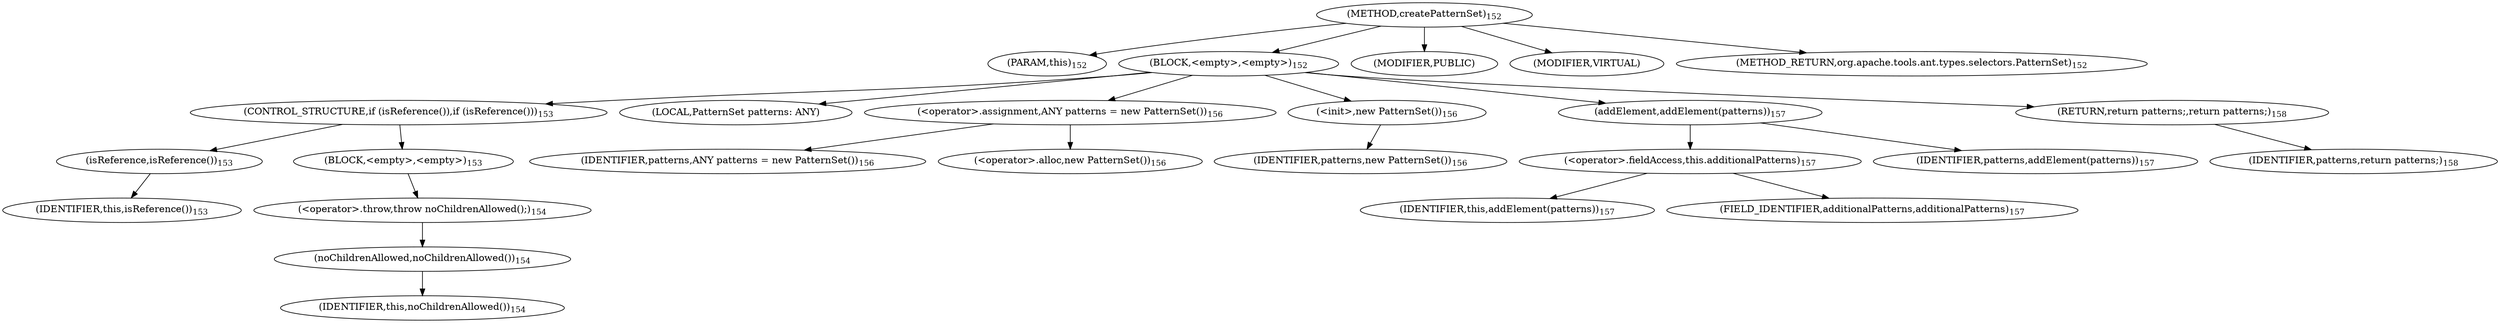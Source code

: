 digraph "createPatternSet" {  
"392" [label = <(METHOD,createPatternSet)<SUB>152</SUB>> ]
"27" [label = <(PARAM,this)<SUB>152</SUB>> ]
"393" [label = <(BLOCK,&lt;empty&gt;,&lt;empty&gt;)<SUB>152</SUB>> ]
"394" [label = <(CONTROL_STRUCTURE,if (isReference()),if (isReference()))<SUB>153</SUB>> ]
"395" [label = <(isReference,isReference())<SUB>153</SUB>> ]
"26" [label = <(IDENTIFIER,this,isReference())<SUB>153</SUB>> ]
"396" [label = <(BLOCK,&lt;empty&gt;,&lt;empty&gt;)<SUB>153</SUB>> ]
"397" [label = <(&lt;operator&gt;.throw,throw noChildrenAllowed();)<SUB>154</SUB>> ]
"398" [label = <(noChildrenAllowed,noChildrenAllowed())<SUB>154</SUB>> ]
"28" [label = <(IDENTIFIER,this,noChildrenAllowed())<SUB>154</SUB>> ]
"30" [label = <(LOCAL,PatternSet patterns: ANY)> ]
"399" [label = <(&lt;operator&gt;.assignment,ANY patterns = new PatternSet())<SUB>156</SUB>> ]
"400" [label = <(IDENTIFIER,patterns,ANY patterns = new PatternSet())<SUB>156</SUB>> ]
"401" [label = <(&lt;operator&gt;.alloc,new PatternSet())<SUB>156</SUB>> ]
"402" [label = <(&lt;init&gt;,new PatternSet())<SUB>156</SUB>> ]
"29" [label = <(IDENTIFIER,patterns,new PatternSet())<SUB>156</SUB>> ]
"403" [label = <(addElement,addElement(patterns))<SUB>157</SUB>> ]
"404" [label = <(&lt;operator&gt;.fieldAccess,this.additionalPatterns)<SUB>157</SUB>> ]
"405" [label = <(IDENTIFIER,this,addElement(patterns))<SUB>157</SUB>> ]
"406" [label = <(FIELD_IDENTIFIER,additionalPatterns,additionalPatterns)<SUB>157</SUB>> ]
"407" [label = <(IDENTIFIER,patterns,addElement(patterns))<SUB>157</SUB>> ]
"408" [label = <(RETURN,return patterns;,return patterns;)<SUB>158</SUB>> ]
"409" [label = <(IDENTIFIER,patterns,return patterns;)<SUB>158</SUB>> ]
"410" [label = <(MODIFIER,PUBLIC)> ]
"411" [label = <(MODIFIER,VIRTUAL)> ]
"412" [label = <(METHOD_RETURN,org.apache.tools.ant.types.selectors.PatternSet)<SUB>152</SUB>> ]
  "392" -> "27" 
  "392" -> "393" 
  "392" -> "410" 
  "392" -> "411" 
  "392" -> "412" 
  "393" -> "394" 
  "393" -> "30" 
  "393" -> "399" 
  "393" -> "402" 
  "393" -> "403" 
  "393" -> "408" 
  "394" -> "395" 
  "394" -> "396" 
  "395" -> "26" 
  "396" -> "397" 
  "397" -> "398" 
  "398" -> "28" 
  "399" -> "400" 
  "399" -> "401" 
  "402" -> "29" 
  "403" -> "404" 
  "403" -> "407" 
  "404" -> "405" 
  "404" -> "406" 
  "408" -> "409" 
}
